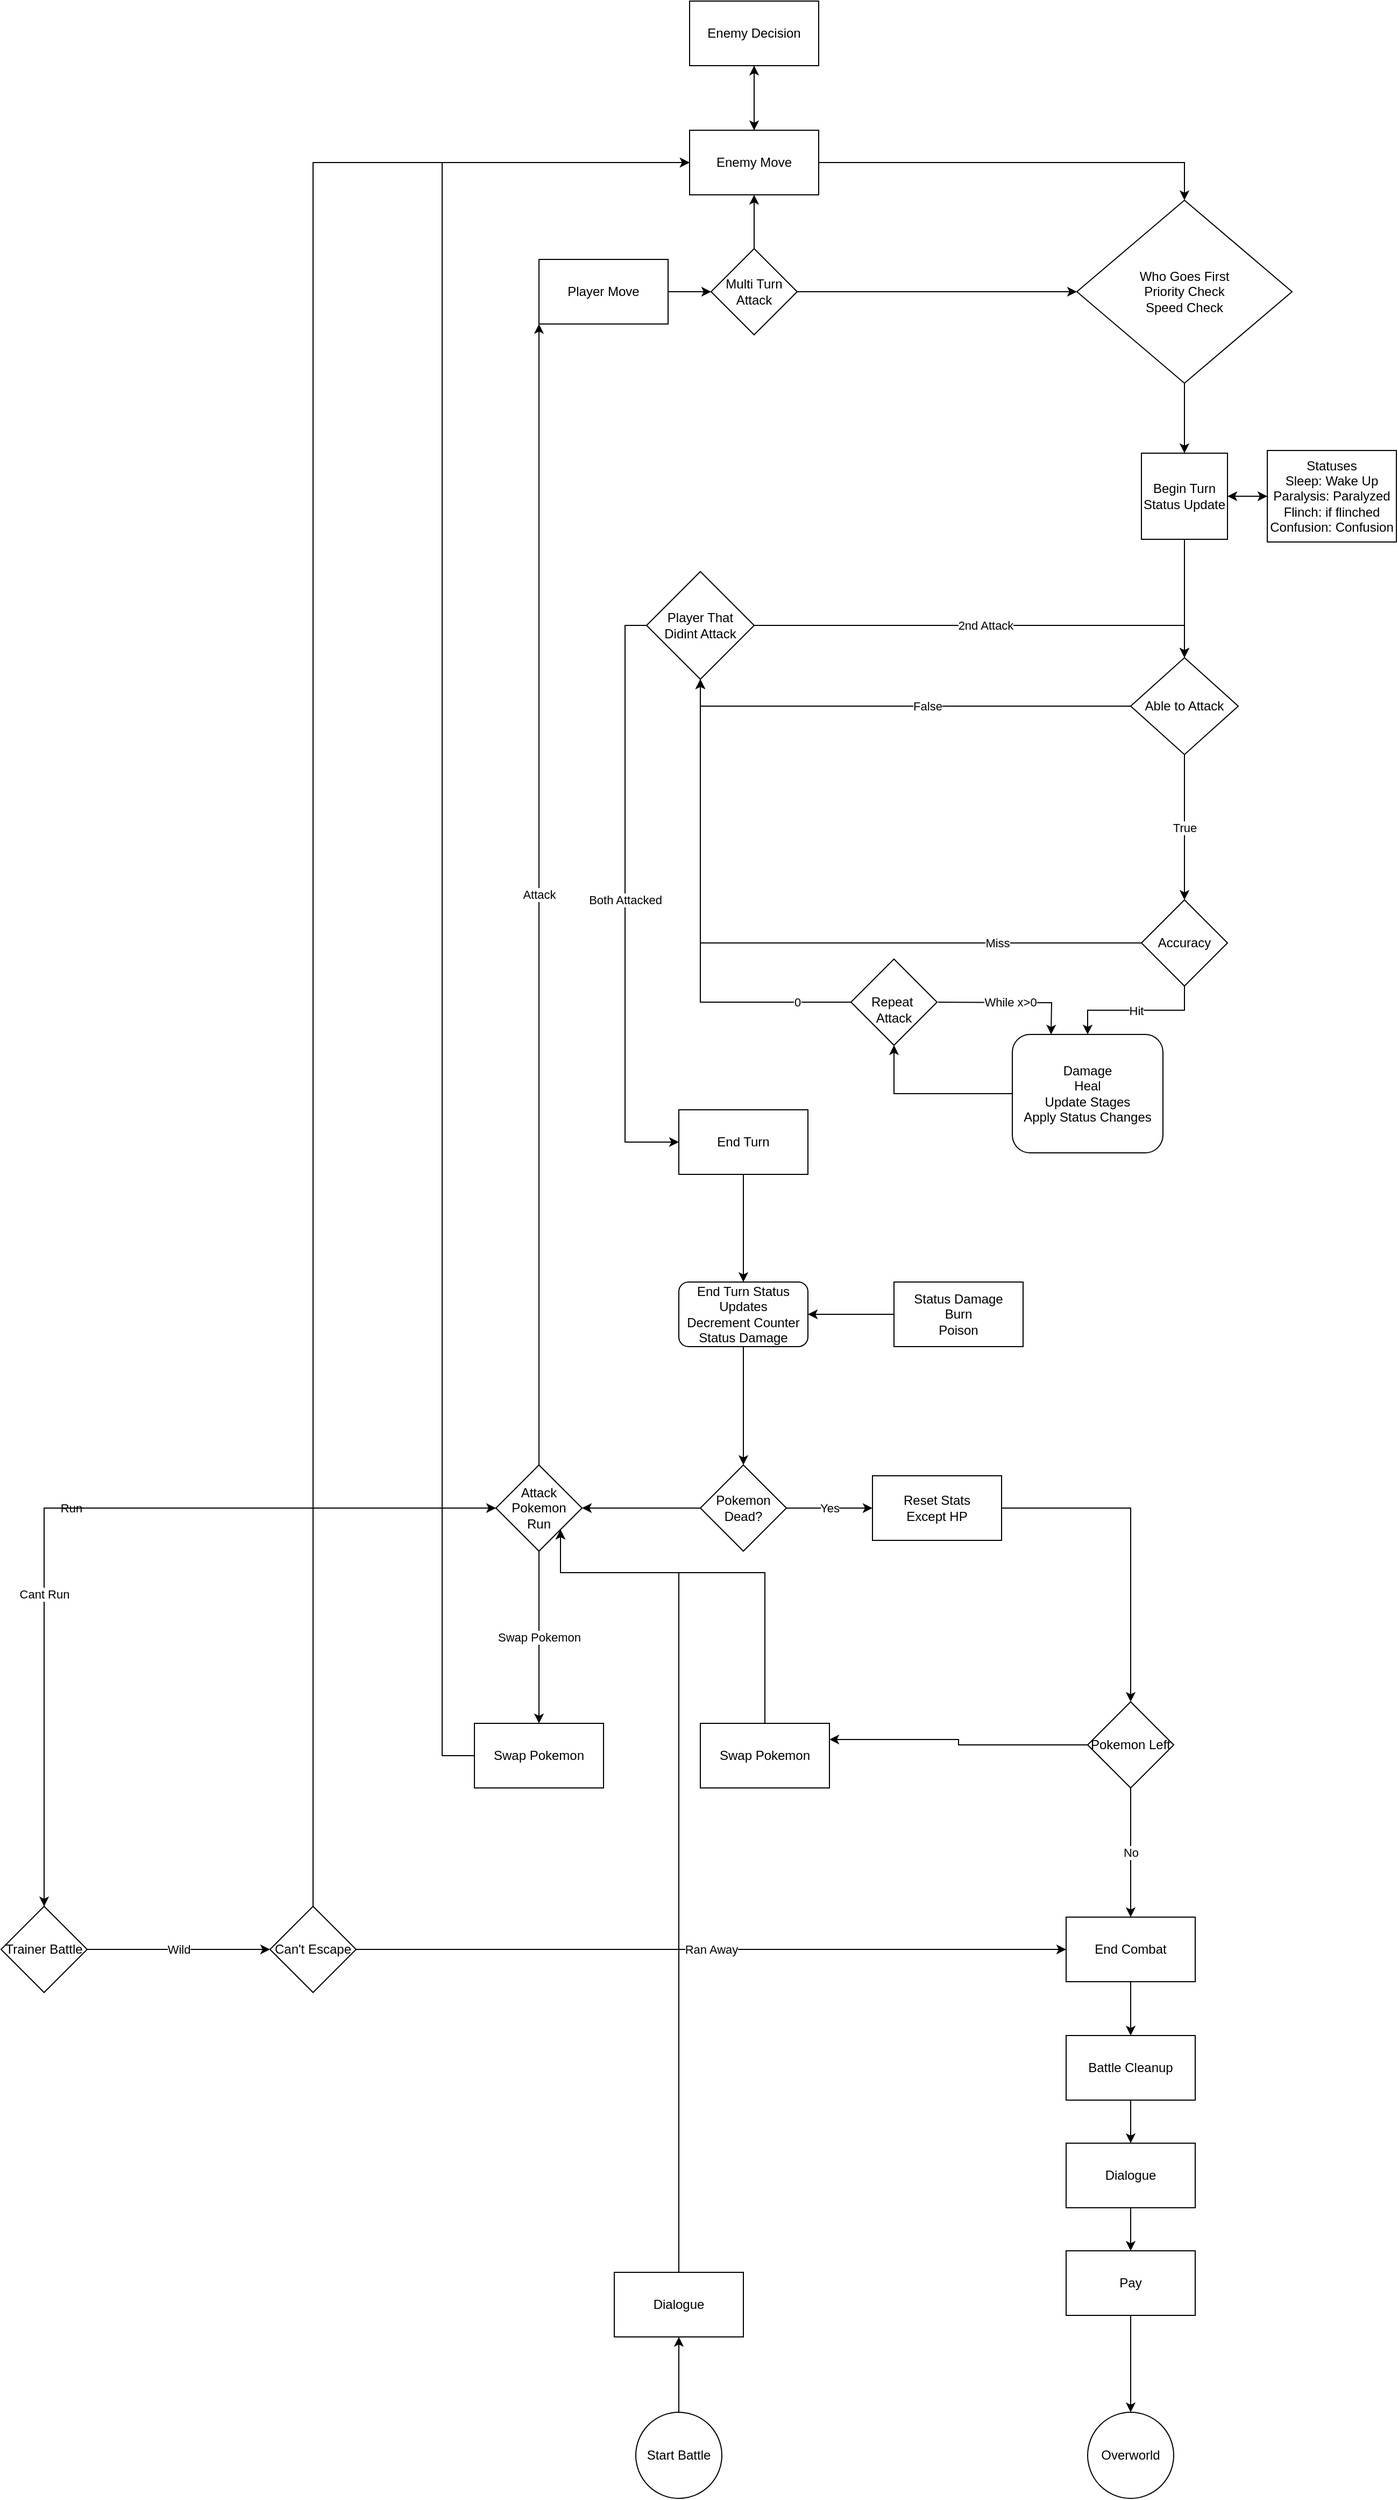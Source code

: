 <mxfile version="14.6.0" type="device"><diagram id="C5RBs43oDa-KdzZeNtuy" name="Page-1"><mxGraphModel dx="2897" dy="2088" grid="1" gridSize="10" guides="1" tooltips="1" connect="1" arrows="1" fold="1" page="1" pageScale="1" pageWidth="827" pageHeight="1169" math="0" shadow="0"><root><mxCell id="WIyWlLk6GJQsqaUBKTNV-0"/><mxCell id="WIyWlLk6GJQsqaUBKTNV-1" parent="WIyWlLk6GJQsqaUBKTNV-0"/><mxCell id="QPzHkwEQS8CNSrnrROku-53" style="edgeStyle=orthogonalEdgeStyle;rounded=0;orthogonalLoop=1;jettySize=auto;html=1;" edge="1" parent="WIyWlLk6GJQsqaUBKTNV-1" source="QPzHkwEQS8CNSrnrROku-3" target="QPzHkwEQS8CNSrnrROku-30"><mxGeometry relative="1" as="geometry"/></mxCell><mxCell id="QPzHkwEQS8CNSrnrROku-3" value="Who Goes First&lt;br&gt;Priority Check&lt;br&gt;Speed Check" style="rhombus;whiteSpace=wrap;html=1;" vertex="1" parent="WIyWlLk6GJQsqaUBKTNV-1"><mxGeometry x="530" y="-145" width="200" height="170" as="geometry"/></mxCell><mxCell id="QPzHkwEQS8CNSrnrROku-105" style="edgeStyle=orthogonalEdgeStyle;rounded=0;orthogonalLoop=1;jettySize=auto;html=1;entryX=0;entryY=0.5;entryDx=0;entryDy=0;" edge="1" parent="WIyWlLk6GJQsqaUBKTNV-1" source="QPzHkwEQS8CNSrnrROku-4" target="QPzHkwEQS8CNSrnrROku-89"><mxGeometry relative="1" as="geometry"/></mxCell><mxCell id="QPzHkwEQS8CNSrnrROku-4" value="Player Move" style="rounded=0;whiteSpace=wrap;html=1;" vertex="1" parent="WIyWlLk6GJQsqaUBKTNV-1"><mxGeometry x="30" y="-90" width="120" height="60" as="geometry"/></mxCell><mxCell id="QPzHkwEQS8CNSrnrROku-109" style="edgeStyle=orthogonalEdgeStyle;rounded=0;orthogonalLoop=1;jettySize=auto;html=1;" edge="1" parent="WIyWlLk6GJQsqaUBKTNV-1" source="QPzHkwEQS8CNSrnrROku-11" target="QPzHkwEQS8CNSrnrROku-3"><mxGeometry relative="1" as="geometry"/></mxCell><mxCell id="QPzHkwEQS8CNSrnrROku-114" style="edgeStyle=orthogonalEdgeStyle;rounded=0;orthogonalLoop=1;jettySize=auto;html=1;" edge="1" parent="WIyWlLk6GJQsqaUBKTNV-1" source="QPzHkwEQS8CNSrnrROku-11" target="QPzHkwEQS8CNSrnrROku-24"><mxGeometry relative="1" as="geometry"/></mxCell><mxCell id="QPzHkwEQS8CNSrnrROku-11" value="Enemy Move" style="rounded=0;whiteSpace=wrap;html=1;" vertex="1" parent="WIyWlLk6GJQsqaUBKTNV-1"><mxGeometry x="170" y="-210" width="120" height="60" as="geometry"/></mxCell><mxCell id="QPzHkwEQS8CNSrnrROku-18" value="False" style="edgeStyle=orthogonalEdgeStyle;rounded=0;orthogonalLoop=1;jettySize=auto;html=1;entryX=0.5;entryY=1;entryDx=0;entryDy=0;exitX=0;exitY=1;exitDx=0;exitDy=0;" edge="1" parent="WIyWlLk6GJQsqaUBKTNV-1" source="QPzHkwEQS8CNSrnrROku-16" target="QPzHkwEQS8CNSrnrROku-92"><mxGeometry relative="1" as="geometry"><mxPoint x="240" y="700" as="targetPoint"/><mxPoint x="560" y="340" as="sourcePoint"/><Array as="points"><mxPoint x="605" y="325"/><mxPoint x="180" y="325"/></Array></mxGeometry></mxCell><mxCell id="QPzHkwEQS8CNSrnrROku-20" value="True" style="edgeStyle=orthogonalEdgeStyle;rounded=0;orthogonalLoop=1;jettySize=auto;html=1;entryX=0.5;entryY=0;entryDx=0;entryDy=0;" edge="1" parent="WIyWlLk6GJQsqaUBKTNV-1" source="QPzHkwEQS8CNSrnrROku-16" target="QPzHkwEQS8CNSrnrROku-62"><mxGeometry relative="1" as="geometry"><mxPoint x="630" y="450" as="targetPoint"/></mxGeometry></mxCell><mxCell id="QPzHkwEQS8CNSrnrROku-16" value="Able to Attack" style="rhombus;whiteSpace=wrap;html=1;" vertex="1" parent="WIyWlLk6GJQsqaUBKTNV-1"><mxGeometry x="580" y="280" width="100" height="90" as="geometry"/></mxCell><mxCell id="QPzHkwEQS8CNSrnrROku-57" style="edgeStyle=orthogonalEdgeStyle;rounded=0;orthogonalLoop=1;jettySize=auto;html=1;entryX=0.5;entryY=0;entryDx=0;entryDy=0;" edge="1" parent="WIyWlLk6GJQsqaUBKTNV-1" source="QPzHkwEQS8CNSrnrROku-29" target="QPzHkwEQS8CNSrnrROku-56"><mxGeometry relative="1" as="geometry"><mxPoint x="220.0" y="890" as="sourcePoint"/></mxGeometry></mxCell><mxCell id="QPzHkwEQS8CNSrnrROku-108" style="edgeStyle=orthogonalEdgeStyle;rounded=0;orthogonalLoop=1;jettySize=auto;html=1;entryX=0.5;entryY=0;entryDx=0;entryDy=0;" edge="1" parent="WIyWlLk6GJQsqaUBKTNV-1" source="QPzHkwEQS8CNSrnrROku-24" target="QPzHkwEQS8CNSrnrROku-11"><mxGeometry relative="1" as="geometry"/></mxCell><mxCell id="QPzHkwEQS8CNSrnrROku-24" value="Enemy Decision" style="rounded=0;whiteSpace=wrap;html=1;" vertex="1" parent="WIyWlLk6GJQsqaUBKTNV-1"><mxGeometry x="170" y="-330" width="120" height="60" as="geometry"/></mxCell><mxCell id="QPzHkwEQS8CNSrnrROku-51" value="" style="edgeStyle=orthogonalEdgeStyle;rounded=0;orthogonalLoop=1;jettySize=auto;html=1;" edge="1" parent="WIyWlLk6GJQsqaUBKTNV-1" source="QPzHkwEQS8CNSrnrROku-28" target="QPzHkwEQS8CNSrnrROku-30"><mxGeometry relative="1" as="geometry"/></mxCell><mxCell id="QPzHkwEQS8CNSrnrROku-28" value="Statuses&lt;br&gt;Sleep: Wake Up&lt;br&gt;Paralysis: Paralyzed&lt;br&gt;Flinch: if flinched&lt;br&gt;Confusion: Confusion" style="rounded=0;whiteSpace=wrap;html=1;" vertex="1" parent="WIyWlLk6GJQsqaUBKTNV-1"><mxGeometry x="707" y="87.5" width="120" height="85" as="geometry"/></mxCell><mxCell id="QPzHkwEQS8CNSrnrROku-29" value="End Turn Status Updates&lt;br&gt;Decrement Counter&lt;br&gt;Status Damage" style="rounded=1;whiteSpace=wrap;html=1;" vertex="1" parent="WIyWlLk6GJQsqaUBKTNV-1"><mxGeometry x="160" y="860" width="120" height="60" as="geometry"/></mxCell><mxCell id="QPzHkwEQS8CNSrnrROku-54" style="edgeStyle=orthogonalEdgeStyle;rounded=0;orthogonalLoop=1;jettySize=auto;html=1;" edge="1" parent="WIyWlLk6GJQsqaUBKTNV-1" source="QPzHkwEQS8CNSrnrROku-30" target="QPzHkwEQS8CNSrnrROku-16"><mxGeometry relative="1" as="geometry"/></mxCell><mxCell id="QPzHkwEQS8CNSrnrROku-55" style="edgeStyle=orthogonalEdgeStyle;rounded=0;orthogonalLoop=1;jettySize=auto;html=1;entryX=0;entryY=0.5;entryDx=0;entryDy=0;" edge="1" parent="WIyWlLk6GJQsqaUBKTNV-1" source="QPzHkwEQS8CNSrnrROku-30" target="QPzHkwEQS8CNSrnrROku-28"><mxGeometry relative="1" as="geometry"/></mxCell><mxCell id="QPzHkwEQS8CNSrnrROku-30" value="Begin Turn Status Update" style="whiteSpace=wrap;html=1;aspect=fixed;" vertex="1" parent="WIyWlLk6GJQsqaUBKTNV-1"><mxGeometry x="590" y="90" width="80" height="80" as="geometry"/></mxCell><mxCell id="QPzHkwEQS8CNSrnrROku-72" style="edgeStyle=orthogonalEdgeStyle;rounded=0;orthogonalLoop=1;jettySize=auto;html=1;entryX=0.5;entryY=1;entryDx=0;entryDy=0;" edge="1" parent="WIyWlLk6GJQsqaUBKTNV-1" source="QPzHkwEQS8CNSrnrROku-34" target="QPzHkwEQS8CNSrnrROku-70"><mxGeometry relative="1" as="geometry"/></mxCell><mxCell id="QPzHkwEQS8CNSrnrROku-34" value="Damage&lt;br&gt;Heal&lt;br&gt;Update Stages&lt;br&gt;Apply Status Changes&lt;br&gt;" style="rounded=1;whiteSpace=wrap;html=1;" vertex="1" parent="WIyWlLk6GJQsqaUBKTNV-1"><mxGeometry x="470" y="630" width="140" height="110" as="geometry"/></mxCell><mxCell id="QPzHkwEQS8CNSrnrROku-80" value="Yes" style="edgeStyle=orthogonalEdgeStyle;rounded=0;orthogonalLoop=1;jettySize=auto;html=1;entryX=0;entryY=0.5;entryDx=0;entryDy=0;" edge="1" parent="WIyWlLk6GJQsqaUBKTNV-1" source="QPzHkwEQS8CNSrnrROku-56" target="QPzHkwEQS8CNSrnrROku-81"><mxGeometry relative="1" as="geometry"><mxPoint x="330" y="960.0" as="targetPoint"/></mxGeometry></mxCell><mxCell id="QPzHkwEQS8CNSrnrROku-130" style="edgeStyle=orthogonalEdgeStyle;rounded=0;orthogonalLoop=1;jettySize=auto;html=1;" edge="1" parent="WIyWlLk6GJQsqaUBKTNV-1" source="QPzHkwEQS8CNSrnrROku-56" target="QPzHkwEQS8CNSrnrROku-115"><mxGeometry relative="1" as="geometry"/></mxCell><mxCell id="QPzHkwEQS8CNSrnrROku-56" value="Pokemon Dead?" style="rhombus;whiteSpace=wrap;html=1;" vertex="1" parent="WIyWlLk6GJQsqaUBKTNV-1"><mxGeometry x="180" y="1030" width="80" height="80" as="geometry"/></mxCell><mxCell id="QPzHkwEQS8CNSrnrROku-63" value="Miss" style="edgeStyle=orthogonalEdgeStyle;rounded=0;orthogonalLoop=1;jettySize=auto;html=1;entryX=0.5;entryY=1;entryDx=0;entryDy=0;" edge="1" parent="WIyWlLk6GJQsqaUBKTNV-1" source="QPzHkwEQS8CNSrnrROku-62" target="QPzHkwEQS8CNSrnrROku-92"><mxGeometry x="-0.59" relative="1" as="geometry"><mxPoint as="offset"/></mxGeometry></mxCell><mxCell id="QPzHkwEQS8CNSrnrROku-77" value="Hit" style="edgeStyle=orthogonalEdgeStyle;rounded=0;orthogonalLoop=1;jettySize=auto;html=1;" edge="1" parent="WIyWlLk6GJQsqaUBKTNV-1" source="QPzHkwEQS8CNSrnrROku-62" target="QPzHkwEQS8CNSrnrROku-34"><mxGeometry relative="1" as="geometry"/></mxCell><mxCell id="QPzHkwEQS8CNSrnrROku-62" value="Accuracy" style="rhombus;whiteSpace=wrap;html=1;" vertex="1" parent="WIyWlLk6GJQsqaUBKTNV-1"><mxGeometry x="590" y="505" width="80" height="80" as="geometry"/></mxCell><mxCell id="QPzHkwEQS8CNSrnrROku-98" value="While x&amp;gt;0" style="edgeStyle=orthogonalEdgeStyle;rounded=0;orthogonalLoop=1;jettySize=auto;html=1;entryX=0.25;entryY=0;entryDx=0;entryDy=0;" edge="1" parent="WIyWlLk6GJQsqaUBKTNV-1"><mxGeometry relative="1" as="geometry"><mxPoint x="401.0" y="600" as="sourcePoint"/><mxPoint x="506.0" y="630" as="targetPoint"/></mxGeometry></mxCell><mxCell id="QPzHkwEQS8CNSrnrROku-134" value="0" style="edgeStyle=orthogonalEdgeStyle;rounded=0;orthogonalLoop=1;jettySize=auto;html=1;" edge="1" parent="WIyWlLk6GJQsqaUBKTNV-1" source="QPzHkwEQS8CNSrnrROku-70" target="QPzHkwEQS8CNSrnrROku-92"><mxGeometry x="-0.773" relative="1" as="geometry"><mxPoint as="offset"/></mxGeometry></mxCell><mxCell id="QPzHkwEQS8CNSrnrROku-70" value="&lt;br&gt;Repeat&amp;nbsp; &lt;br&gt;Attack" style="rhombus;whiteSpace=wrap;html=1;" vertex="1" parent="WIyWlLk6GJQsqaUBKTNV-1"><mxGeometry x="320" y="560" width="80" height="80" as="geometry"/></mxCell><mxCell id="QPzHkwEQS8CNSrnrROku-117" style="edgeStyle=orthogonalEdgeStyle;rounded=0;orthogonalLoop=1;jettySize=auto;html=1;entryX=0.5;entryY=0;entryDx=0;entryDy=0;" edge="1" parent="WIyWlLk6GJQsqaUBKTNV-1" source="QPzHkwEQS8CNSrnrROku-81" target="QPzHkwEQS8CNSrnrROku-123"><mxGeometry relative="1" as="geometry"/></mxCell><mxCell id="QPzHkwEQS8CNSrnrROku-81" value="Reset Stats&lt;br&gt;Except HP" style="rounded=0;whiteSpace=wrap;html=1;" vertex="1" parent="WIyWlLk6GJQsqaUBKTNV-1"><mxGeometry x="340" y="1040" width="120" height="60" as="geometry"/></mxCell><mxCell id="QPzHkwEQS8CNSrnrROku-106" style="edgeStyle=orthogonalEdgeStyle;rounded=0;orthogonalLoop=1;jettySize=auto;html=1;" edge="1" parent="WIyWlLk6GJQsqaUBKTNV-1" source="QPzHkwEQS8CNSrnrROku-89" target="QPzHkwEQS8CNSrnrROku-11"><mxGeometry relative="1" as="geometry"/></mxCell><mxCell id="QPzHkwEQS8CNSrnrROku-107" style="edgeStyle=orthogonalEdgeStyle;rounded=0;orthogonalLoop=1;jettySize=auto;html=1;entryX=0;entryY=0.5;entryDx=0;entryDy=0;" edge="1" parent="WIyWlLk6GJQsqaUBKTNV-1" source="QPzHkwEQS8CNSrnrROku-89" target="QPzHkwEQS8CNSrnrROku-3"><mxGeometry relative="1" as="geometry"/></mxCell><mxCell id="QPzHkwEQS8CNSrnrROku-89" value="Multi Turn Attack" style="rhombus;whiteSpace=wrap;html=1;" vertex="1" parent="WIyWlLk6GJQsqaUBKTNV-1"><mxGeometry x="190" y="-100" width="80" height="80" as="geometry"/></mxCell><mxCell id="QPzHkwEQS8CNSrnrROku-95" value="2nd Attack" style="edgeStyle=orthogonalEdgeStyle;rounded=0;orthogonalLoop=1;jettySize=auto;html=1;entryX=0.5;entryY=0;entryDx=0;entryDy=0;" edge="1" parent="WIyWlLk6GJQsqaUBKTNV-1" source="QPzHkwEQS8CNSrnrROku-92" target="QPzHkwEQS8CNSrnrROku-16"><mxGeometry relative="1" as="geometry"/></mxCell><mxCell id="QPzHkwEQS8CNSrnrROku-133" value="Both Attacked" style="edgeStyle=orthogonalEdgeStyle;rounded=0;orthogonalLoop=1;jettySize=auto;html=1;" edge="1" parent="WIyWlLk6GJQsqaUBKTNV-1" source="QPzHkwEQS8CNSrnrROku-92" target="QPzHkwEQS8CNSrnrROku-144"><mxGeometry relative="1" as="geometry"><Array as="points"><mxPoint x="110" y="250"/><mxPoint x="110" y="730"/></Array></mxGeometry></mxCell><mxCell id="QPzHkwEQS8CNSrnrROku-92" value="Player That &lt;br&gt;Didint Attack" style="rhombus;whiteSpace=wrap;html=1;" vertex="1" parent="WIyWlLk6GJQsqaUBKTNV-1"><mxGeometry x="130" y="200" width="100" height="100" as="geometry"/></mxCell><mxCell id="QPzHkwEQS8CNSrnrROku-120" value="Attack" style="edgeStyle=orthogonalEdgeStyle;rounded=0;orthogonalLoop=1;jettySize=auto;html=1;entryX=0;entryY=1;entryDx=0;entryDy=0;" edge="1" parent="WIyWlLk6GJQsqaUBKTNV-1" source="QPzHkwEQS8CNSrnrROku-115" target="QPzHkwEQS8CNSrnrROku-4"><mxGeometry relative="1" as="geometry"/></mxCell><mxCell id="QPzHkwEQS8CNSrnrROku-131" value="Run" style="edgeStyle=orthogonalEdgeStyle;rounded=0;orthogonalLoop=1;jettySize=auto;html=1;entryX=0.5;entryY=0;entryDx=0;entryDy=0;" edge="1" parent="WIyWlLk6GJQsqaUBKTNV-1" source="QPzHkwEQS8CNSrnrROku-115" target="QPzHkwEQS8CNSrnrROku-135"><mxGeometry relative="1" as="geometry"><mxPoint x="-430" y="1340" as="targetPoint"/></mxGeometry></mxCell><mxCell id="QPzHkwEQS8CNSrnrROku-165" value="Swap Pokemon" style="edgeStyle=orthogonalEdgeStyle;rounded=0;orthogonalLoop=1;jettySize=auto;html=1;" edge="1" parent="WIyWlLk6GJQsqaUBKTNV-1" source="QPzHkwEQS8CNSrnrROku-115" target="QPzHkwEQS8CNSrnrROku-116"><mxGeometry relative="1" as="geometry"/></mxCell><mxCell id="QPzHkwEQS8CNSrnrROku-115" value="Attack&lt;br&gt;Pokemon&lt;br&gt;Run" style="rhombus;whiteSpace=wrap;html=1;" vertex="1" parent="WIyWlLk6GJQsqaUBKTNV-1"><mxGeometry x="-10" y="1030" width="80" height="80" as="geometry"/></mxCell><mxCell id="QPzHkwEQS8CNSrnrROku-129" style="edgeStyle=orthogonalEdgeStyle;rounded=0;orthogonalLoop=1;jettySize=auto;html=1;entryX=0;entryY=0.5;entryDx=0;entryDy=0;" edge="1" parent="WIyWlLk6GJQsqaUBKTNV-1" source="QPzHkwEQS8CNSrnrROku-116" target="QPzHkwEQS8CNSrnrROku-11"><mxGeometry relative="1" as="geometry"><Array as="points"><mxPoint x="-60" y="1300"/><mxPoint x="-60" y="-180"/></Array></mxGeometry></mxCell><mxCell id="QPzHkwEQS8CNSrnrROku-116" value="Swap Pokemon" style="rounded=0;whiteSpace=wrap;html=1;" vertex="1" parent="WIyWlLk6GJQsqaUBKTNV-1"><mxGeometry x="-30" y="1270" width="120" height="60" as="geometry"/></mxCell><mxCell id="QPzHkwEQS8CNSrnrROku-125" value="No" style="edgeStyle=orthogonalEdgeStyle;rounded=0;orthogonalLoop=1;jettySize=auto;html=1;" edge="1" parent="WIyWlLk6GJQsqaUBKTNV-1" source="QPzHkwEQS8CNSrnrROku-123" target="QPzHkwEQS8CNSrnrROku-126"><mxGeometry relative="1" as="geometry"><mxPoint x="580.0" y="1400" as="targetPoint"/></mxGeometry></mxCell><mxCell id="QPzHkwEQS8CNSrnrROku-167" style="edgeStyle=orthogonalEdgeStyle;rounded=0;orthogonalLoop=1;jettySize=auto;html=1;entryX=1;entryY=0.25;entryDx=0;entryDy=0;" edge="1" parent="WIyWlLk6GJQsqaUBKTNV-1" source="QPzHkwEQS8CNSrnrROku-123" target="QPzHkwEQS8CNSrnrROku-166"><mxGeometry relative="1" as="geometry"/></mxCell><mxCell id="QPzHkwEQS8CNSrnrROku-123" value="Pokemon Left" style="rhombus;whiteSpace=wrap;html=1;" vertex="1" parent="WIyWlLk6GJQsqaUBKTNV-1"><mxGeometry x="540" y="1250" width="80" height="80" as="geometry"/></mxCell><mxCell id="QPzHkwEQS8CNSrnrROku-152" style="edgeStyle=orthogonalEdgeStyle;rounded=0;orthogonalLoop=1;jettySize=auto;html=1;" edge="1" parent="WIyWlLk6GJQsqaUBKTNV-1" source="QPzHkwEQS8CNSrnrROku-126" target="QPzHkwEQS8CNSrnrROku-151"><mxGeometry relative="1" as="geometry"/></mxCell><mxCell id="QPzHkwEQS8CNSrnrROku-126" value="End Combat" style="rounded=0;whiteSpace=wrap;html=1;" vertex="1" parent="WIyWlLk6GJQsqaUBKTNV-1"><mxGeometry x="520.0" y="1450" width="120" height="60" as="geometry"/></mxCell><mxCell id="QPzHkwEQS8CNSrnrROku-138" value="Cant Run" style="edgeStyle=orthogonalEdgeStyle;rounded=0;orthogonalLoop=1;jettySize=auto;html=1;entryX=0;entryY=0.5;entryDx=0;entryDy=0;" edge="1" parent="WIyWlLk6GJQsqaUBKTNV-1" source="QPzHkwEQS8CNSrnrROku-135" target="QPzHkwEQS8CNSrnrROku-115"><mxGeometry x="-0.266" relative="1" as="geometry"><Array as="points"><mxPoint x="-430" y="1070"/></Array><mxPoint as="offset"/></mxGeometry></mxCell><mxCell id="QPzHkwEQS8CNSrnrROku-140" value="Wild" style="edgeStyle=orthogonalEdgeStyle;rounded=0;orthogonalLoop=1;jettySize=auto;html=1;entryX=0;entryY=0.5;entryDx=0;entryDy=0;" edge="1" parent="WIyWlLk6GJQsqaUBKTNV-1" source="QPzHkwEQS8CNSrnrROku-135" target="QPzHkwEQS8CNSrnrROku-139"><mxGeometry relative="1" as="geometry"/></mxCell><mxCell id="QPzHkwEQS8CNSrnrROku-135" value="Trainer Battle" style="rhombus;whiteSpace=wrap;html=1;" vertex="1" parent="WIyWlLk6GJQsqaUBKTNV-1"><mxGeometry x="-470" y="1440" width="80" height="80" as="geometry"/></mxCell><mxCell id="QPzHkwEQS8CNSrnrROku-141" value="Ran Away" style="edgeStyle=orthogonalEdgeStyle;rounded=0;orthogonalLoop=1;jettySize=auto;html=1;" edge="1" parent="WIyWlLk6GJQsqaUBKTNV-1" source="QPzHkwEQS8CNSrnrROku-139" target="QPzHkwEQS8CNSrnrROku-126"><mxGeometry relative="1" as="geometry"/></mxCell><mxCell id="QPzHkwEQS8CNSrnrROku-142" style="edgeStyle=orthogonalEdgeStyle;rounded=0;orthogonalLoop=1;jettySize=auto;html=1;entryX=0;entryY=0.5;entryDx=0;entryDy=0;" edge="1" parent="WIyWlLk6GJQsqaUBKTNV-1" source="QPzHkwEQS8CNSrnrROku-139" target="QPzHkwEQS8CNSrnrROku-11"><mxGeometry relative="1" as="geometry"><Array as="points"><mxPoint x="-180" y="-180"/></Array></mxGeometry></mxCell><mxCell id="QPzHkwEQS8CNSrnrROku-139" value="Can't Escape" style="rhombus;whiteSpace=wrap;html=1;" vertex="1" parent="WIyWlLk6GJQsqaUBKTNV-1"><mxGeometry x="-220" y="1440" width="80" height="80" as="geometry"/></mxCell><mxCell id="QPzHkwEQS8CNSrnrROku-148" style="edgeStyle=orthogonalEdgeStyle;rounded=0;orthogonalLoop=1;jettySize=auto;html=1;entryX=0.5;entryY=0;entryDx=0;entryDy=0;" edge="1" parent="WIyWlLk6GJQsqaUBKTNV-1" source="QPzHkwEQS8CNSrnrROku-144" target="QPzHkwEQS8CNSrnrROku-29"><mxGeometry relative="1" as="geometry"/></mxCell><mxCell id="QPzHkwEQS8CNSrnrROku-144" value="End Turn" style="rounded=0;whiteSpace=wrap;html=1;" vertex="1" parent="WIyWlLk6GJQsqaUBKTNV-1"><mxGeometry x="160" y="700" width="120" height="60" as="geometry"/></mxCell><mxCell id="QPzHkwEQS8CNSrnrROku-150" style="edgeStyle=orthogonalEdgeStyle;rounded=0;orthogonalLoop=1;jettySize=auto;html=1;entryX=1;entryY=0.5;entryDx=0;entryDy=0;" edge="1" parent="WIyWlLk6GJQsqaUBKTNV-1" source="QPzHkwEQS8CNSrnrROku-149" target="QPzHkwEQS8CNSrnrROku-29"><mxGeometry relative="1" as="geometry"/></mxCell><mxCell id="QPzHkwEQS8CNSrnrROku-149" value="Status Damage&lt;br&gt;Burn&lt;br&gt;Poison" style="rounded=0;whiteSpace=wrap;html=1;" vertex="1" parent="WIyWlLk6GJQsqaUBKTNV-1"><mxGeometry x="360" y="860" width="120" height="60" as="geometry"/></mxCell><mxCell id="QPzHkwEQS8CNSrnrROku-155" style="edgeStyle=orthogonalEdgeStyle;rounded=0;orthogonalLoop=1;jettySize=auto;html=1;entryX=0.5;entryY=0;entryDx=0;entryDy=0;" edge="1" parent="WIyWlLk6GJQsqaUBKTNV-1" source="QPzHkwEQS8CNSrnrROku-151" target="QPzHkwEQS8CNSrnrROku-153"><mxGeometry relative="1" as="geometry"/></mxCell><mxCell id="QPzHkwEQS8CNSrnrROku-151" value="Battle Cleanup" style="rounded=0;whiteSpace=wrap;html=1;" vertex="1" parent="WIyWlLk6GJQsqaUBKTNV-1"><mxGeometry x="520" y="1560" width="120" height="60" as="geometry"/></mxCell><mxCell id="QPzHkwEQS8CNSrnrROku-156" style="edgeStyle=orthogonalEdgeStyle;rounded=0;orthogonalLoop=1;jettySize=auto;html=1;entryX=0.5;entryY=0;entryDx=0;entryDy=0;" edge="1" parent="WIyWlLk6GJQsqaUBKTNV-1" source="QPzHkwEQS8CNSrnrROku-153" target="QPzHkwEQS8CNSrnrROku-154"><mxGeometry relative="1" as="geometry"/></mxCell><mxCell id="QPzHkwEQS8CNSrnrROku-153" value="Dialogue" style="rounded=0;whiteSpace=wrap;html=1;" vertex="1" parent="WIyWlLk6GJQsqaUBKTNV-1"><mxGeometry x="520" y="1660" width="120" height="60" as="geometry"/></mxCell><mxCell id="QPzHkwEQS8CNSrnrROku-160" style="edgeStyle=orthogonalEdgeStyle;rounded=0;orthogonalLoop=1;jettySize=auto;html=1;entryX=0.5;entryY=0;entryDx=0;entryDy=0;" edge="1" parent="WIyWlLk6GJQsqaUBKTNV-1" source="QPzHkwEQS8CNSrnrROku-154" target="QPzHkwEQS8CNSrnrROku-159"><mxGeometry relative="1" as="geometry"/></mxCell><mxCell id="QPzHkwEQS8CNSrnrROku-154" value="Pay" style="rounded=0;whiteSpace=wrap;html=1;" vertex="1" parent="WIyWlLk6GJQsqaUBKTNV-1"><mxGeometry x="520" y="1760" width="120" height="60" as="geometry"/></mxCell><mxCell id="QPzHkwEQS8CNSrnrROku-159" value="Overworld" style="ellipse;whiteSpace=wrap;html=1;aspect=fixed;" vertex="1" parent="WIyWlLk6GJQsqaUBKTNV-1"><mxGeometry x="540" y="1910" width="80" height="80" as="geometry"/></mxCell><mxCell id="QPzHkwEQS8CNSrnrROku-163" style="edgeStyle=orthogonalEdgeStyle;rounded=0;orthogonalLoop=1;jettySize=auto;html=1;entryX=0.5;entryY=1;entryDx=0;entryDy=0;" edge="1" parent="WIyWlLk6GJQsqaUBKTNV-1" source="QPzHkwEQS8CNSrnrROku-161" target="QPzHkwEQS8CNSrnrROku-162"><mxGeometry relative="1" as="geometry"/></mxCell><mxCell id="QPzHkwEQS8CNSrnrROku-161" value="Start Battle" style="ellipse;whiteSpace=wrap;html=1;aspect=fixed;" vertex="1" parent="WIyWlLk6GJQsqaUBKTNV-1"><mxGeometry x="120" y="1910" width="80" height="80" as="geometry"/></mxCell><mxCell id="QPzHkwEQS8CNSrnrROku-164" style="edgeStyle=orthogonalEdgeStyle;rounded=0;orthogonalLoop=1;jettySize=auto;html=1;entryX=1;entryY=1;entryDx=0;entryDy=0;" edge="1" parent="WIyWlLk6GJQsqaUBKTNV-1" source="QPzHkwEQS8CNSrnrROku-162" target="QPzHkwEQS8CNSrnrROku-115"><mxGeometry relative="1" as="geometry"><Array as="points"><mxPoint x="160" y="1130"/><mxPoint x="50" y="1130"/></Array></mxGeometry></mxCell><mxCell id="QPzHkwEQS8CNSrnrROku-162" value="Dialogue" style="rounded=0;whiteSpace=wrap;html=1;" vertex="1" parent="WIyWlLk6GJQsqaUBKTNV-1"><mxGeometry x="100" y="1780" width="120" height="60" as="geometry"/></mxCell><mxCell id="QPzHkwEQS8CNSrnrROku-168" style="edgeStyle=orthogonalEdgeStyle;rounded=0;orthogonalLoop=1;jettySize=auto;html=1;entryX=1;entryY=1;entryDx=0;entryDy=0;" edge="1" parent="WIyWlLk6GJQsqaUBKTNV-1" source="QPzHkwEQS8CNSrnrROku-166" target="QPzHkwEQS8CNSrnrROku-115"><mxGeometry relative="1" as="geometry"><Array as="points"><mxPoint x="240" y="1130"/><mxPoint x="50" y="1130"/></Array></mxGeometry></mxCell><mxCell id="QPzHkwEQS8CNSrnrROku-166" value="Swap Pokemon" style="rounded=0;whiteSpace=wrap;html=1;" vertex="1" parent="WIyWlLk6GJQsqaUBKTNV-1"><mxGeometry x="180" y="1270" width="120" height="60" as="geometry"/></mxCell></root></mxGraphModel></diagram></mxfile>